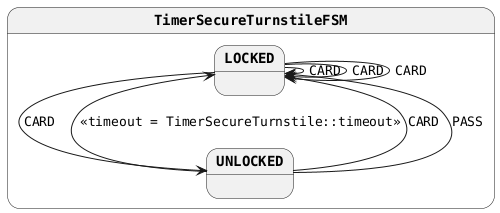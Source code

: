 @startuml
skinparam monochrome true
skinparam StateFontName Helvetica
skinparam defaultFontName Monospaced
skinparam defaultFontStyle Bold
skinparam state {
    FontColor Black
    FontStyle Bold
}
state TimerSecureTurnstileFSM {
LOCKED --> LOCKED : CARD
LOCKED --> LOCKED : CARD
LOCKED --> UNLOCKED : CARD
LOCKED --> LOCKED : CARD
UNLOCKED --> LOCKED : <<timeout = TimerSecureTurnstile::timeout>>
UNLOCKED --> LOCKED : CARD
UNLOCKED --> LOCKED : PASS
}
@enduml
